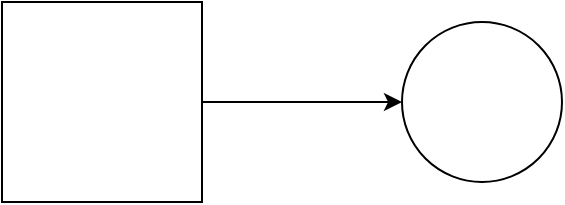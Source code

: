 <mxfile version="25.0.3">
  <diagram name="第 1 页" id="UBGIOIXoP9ZaqVt6LNQu">
    <mxGraphModel dx="1050" dy="522" grid="1" gridSize="10" guides="1" tooltips="1" connect="1" arrows="1" fold="1" page="1" pageScale="1" pageWidth="827" pageHeight="1169" math="0" shadow="0">
      <root>
        <mxCell id="0" />
        <mxCell id="1" parent="0" />
        <mxCell id="UBgT2zfrUi7T37i5VJWM-3" style="edgeStyle=orthogonalEdgeStyle;rounded=0;orthogonalLoop=1;jettySize=auto;html=1;" parent="1" source="UBgT2zfrUi7T37i5VJWM-1" target="UBgT2zfrUi7T37i5VJWM-2" edge="1">
          <mxGeometry relative="1" as="geometry" />
        </mxCell>
        <mxCell id="UBgT2zfrUi7T37i5VJWM-1" value="" style="whiteSpace=wrap;html=1;aspect=fixed;" parent="1" vertex="1">
          <mxGeometry x="100" y="110" width="100" height="100" as="geometry" />
        </mxCell>
        <mxCell id="UBgT2zfrUi7T37i5VJWM-2" value="" style="ellipse;whiteSpace=wrap;html=1;aspect=fixed;" parent="1" vertex="1">
          <mxGeometry x="300" y="120" width="80" height="80" as="geometry" />
        </mxCell>
      </root>
    </mxGraphModel>
  </diagram>
</mxfile>
